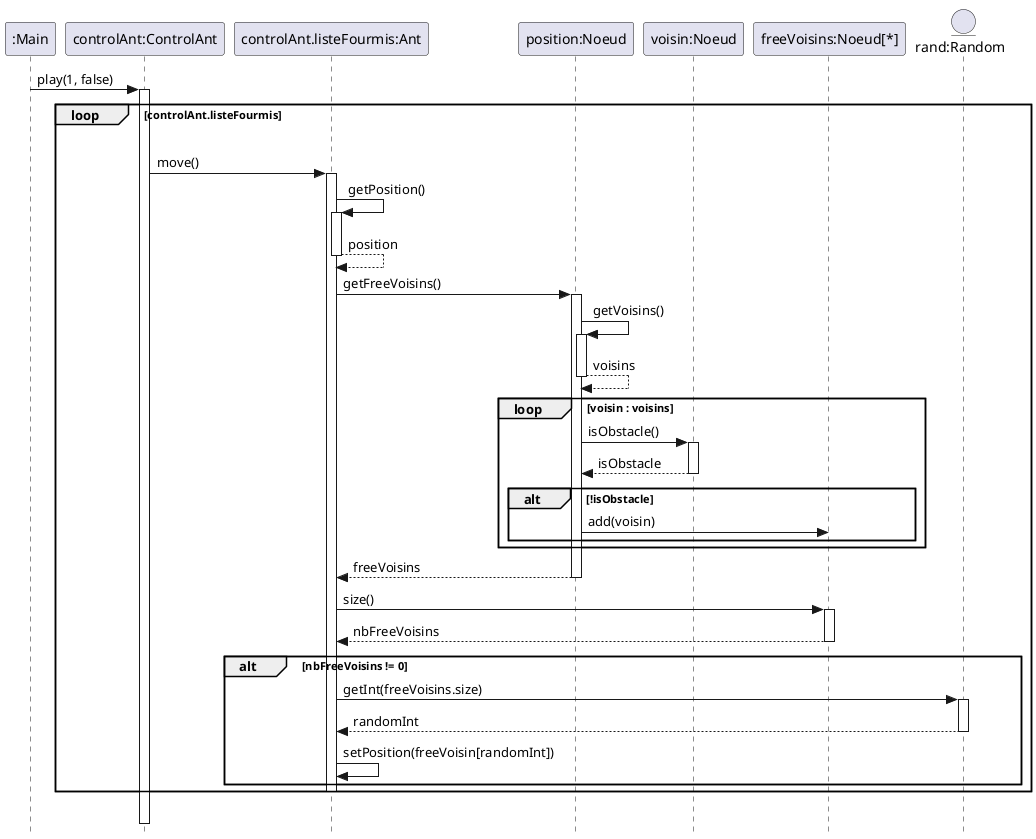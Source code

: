 @startuml
'https://plantuml.com/sequence-diagram
skinparam style strictuml
'autonumber
hide footbox

'title Méthode jouer()
participant ":Main" as main
participant "controlAnt:ControlAnt" as controlAnt
participant "controlAnt.listeFourmis:Ant" as ant
participant "position:Noeud" as position
participant "voisin:Noeud" as voisin
participant "freeVoisins:Noeud[*]" as freeVoisins
entity "rand:Random" as random

'Pour le bitset.. prof a dit pas besoin
'participant ":Graphe" as graphe
'participant "bitPlay:BitSet[][]" as bitPlay
'participant "bitPlay[i][j]:BitSet" as bitSet

main -> controlAnt ++ : play(1, false)
    loop controlAnt.listeFourmis
    |||
        controlAnt -> ant ++ : move()
        ant -> ant  ++ : getPosition()
        return position

        ant -> position ++ : getFreeVoisins()
            position -> position ++ : getVoisins()
            return voisins
            loop voisin : voisins

            position -> voisin ++ : isObstacle()
            return isObstacle

                alt !isObstacle
                    position -> freeVoisins : add(voisin)
                end
            end
        return freeVoisins

        ant -> freeVoisins ++ : size()
        return nbFreeVoisins

        alt nbFreeVoisins != 0
            'nextInt() en Java
            ant -> random ++ : getInt(freeVoisins.size)
            return randomInt

            ant -> ant : setPosition(freeVoisin[randomInt])
        end
        deactivate ant
    end
|||
    'controlFourmi -> graphe ++ : getHeight
    'return height
    'controlFourmi -> graphe ++ : getWidth
    'return width

    'create bitPlay
    'controlFourmi -->> bitPlay : instanciate(height, width)
        'loop height
            'loop width
                'create bitSet
                'controlFourmi -->> bitSet : instanciate(7)

                'controlFourmi -> graphe ++ : getNoeud(height,width)
                'return noeud
                'alt noeud.getNoeudState == STATE.ANTHILL
                    'controlFourmi -> bitSet : set(0,true)
                'end
                'alt noeud.getNoeudState == STATE.ANTHILL
                    'controlFourmi -> bitSet : set(0,true)
                'end
            'end
            'return bitPlay
        'end

deactivate controlAnt



@enduml